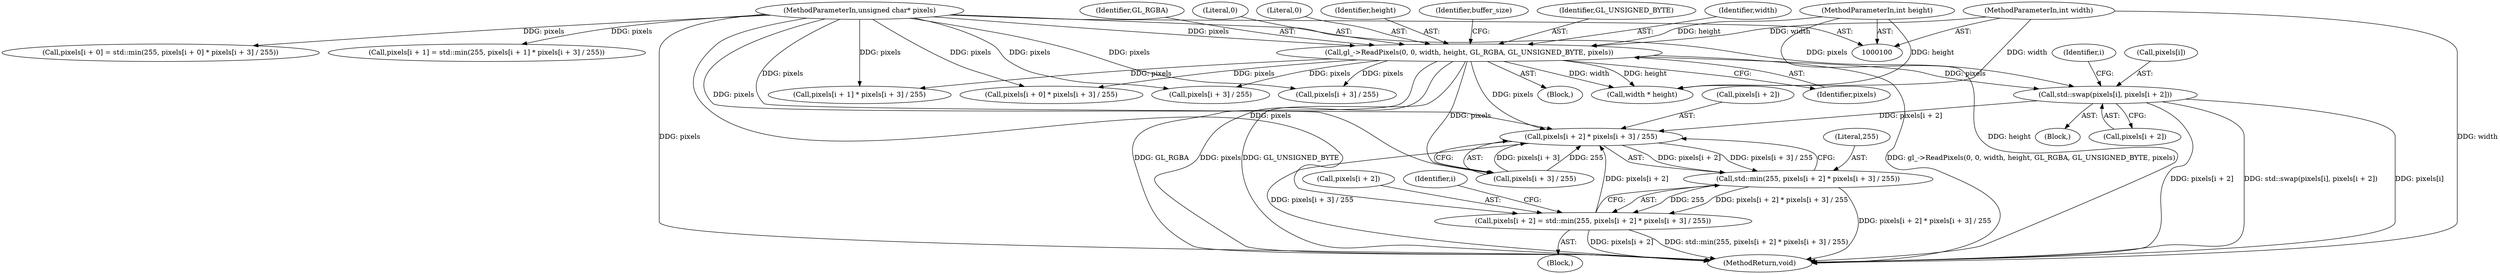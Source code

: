 digraph "0_Chrome_f6ac1dba5e36f338a490752a2cbef3339096d9fe_4@array" {
"1000164" [label="(Call,std::swap(pixels[i], pixels[i + 2]))"];
"1000131" [label="(Call,gl_->ReadPixels(0, 0, width, height, GL_RGBA, GL_UNSIGNED_BYTE, pixels))"];
"1000102" [label="(MethodParameterIn,int width)"];
"1000103" [label="(MethodParameterIn,int height)"];
"1000101" [label="(MethodParameterIn,unsigned char* pixels)"];
"1000240" [label="(Call,pixels[i + 2] * pixels[i + 3] / 255)"];
"1000238" [label="(Call,std::min(255, pixels[i + 2] * pixels[i + 3] / 255))"];
"1000232" [label="(Call,pixels[i + 2] = std::min(255, pixels[i + 2] * pixels[i + 3] / 255))"];
"1000132" [label="(Literal,0)"];
"1000190" [label="(Call,pixels[i + 0] = std::min(255, pixels[i + 0] * pixels[i + 3] / 255))"];
"1000131" [label="(Call,gl_->ReadPixels(0, 0, width, height, GL_RGBA, GL_UNSIGNED_BYTE, pixels))"];
"1000238" [label="(Call,std::min(255, pixels[i + 2] * pixels[i + 3] / 255))"];
"1000161" [label="(Identifier,i)"];
"1000233" [label="(Call,pixels[i + 2])"];
"1000211" [label="(Call,pixels[i + 1] = std::min(255, pixels[i + 1] * pixels[i + 3] / 255))"];
"1000101" [label="(MethodParameterIn,unsigned char* pixels)"];
"1000187" [label="(Identifier,i)"];
"1000133" [label="(Literal,0)"];
"1000135" [label="(Identifier,height)"];
"1000163" [label="(Block,)"];
"1000219" [label="(Call,pixels[i + 1] * pixels[i + 3] / 255)"];
"1000189" [label="(Block,)"];
"1000198" [label="(Call,pixels[i + 0] * pixels[i + 3] / 255)"];
"1000260" [label="(MethodReturn,void)"];
"1000102" [label="(MethodParameterIn,int width)"];
"1000141" [label="(Identifier,buffer_size)"];
"1000232" [label="(Call,pixels[i + 2] = std::min(255, pixels[i + 2] * pixels[i + 3] / 255))"];
"1000240" [label="(Call,pixels[i + 2] * pixels[i + 3] / 255)"];
"1000103" [label="(MethodParameterIn,int height)"];
"1000106" [label="(Block,)"];
"1000241" [label="(Call,pixels[i + 2])"];
"1000138" [label="(Identifier,pixels)"];
"1000137" [label="(Identifier,GL_UNSIGNED_BYTE)"];
"1000134" [label="(Identifier,width)"];
"1000168" [label="(Call,pixels[i + 2])"];
"1000144" [label="(Call,width * height)"];
"1000165" [label="(Call,pixels[i])"];
"1000225" [label="(Call,pixels[i + 3] / 255)"];
"1000246" [label="(Call,pixels[i + 3] / 255)"];
"1000164" [label="(Call,std::swap(pixels[i], pixels[i + 2]))"];
"1000204" [label="(Call,pixels[i + 3] / 255)"];
"1000136" [label="(Identifier,GL_RGBA)"];
"1000239" [label="(Literal,255)"];
"1000164" -> "1000163"  [label="AST: "];
"1000164" -> "1000168"  [label="CFG: "];
"1000165" -> "1000164"  [label="AST: "];
"1000168" -> "1000164"  [label="AST: "];
"1000161" -> "1000164"  [label="CFG: "];
"1000164" -> "1000260"  [label="DDG: pixels[i + 2]"];
"1000164" -> "1000260"  [label="DDG: std::swap(pixels[i], pixels[i + 2])"];
"1000164" -> "1000260"  [label="DDG: pixels[i]"];
"1000131" -> "1000164"  [label="DDG: pixels"];
"1000101" -> "1000164"  [label="DDG: pixels"];
"1000164" -> "1000240"  [label="DDG: pixels[i + 2]"];
"1000131" -> "1000106"  [label="AST: "];
"1000131" -> "1000138"  [label="CFG: "];
"1000132" -> "1000131"  [label="AST: "];
"1000133" -> "1000131"  [label="AST: "];
"1000134" -> "1000131"  [label="AST: "];
"1000135" -> "1000131"  [label="AST: "];
"1000136" -> "1000131"  [label="AST: "];
"1000137" -> "1000131"  [label="AST: "];
"1000138" -> "1000131"  [label="AST: "];
"1000141" -> "1000131"  [label="CFG: "];
"1000131" -> "1000260"  [label="DDG: GL_RGBA"];
"1000131" -> "1000260"  [label="DDG: pixels"];
"1000131" -> "1000260"  [label="DDG: GL_UNSIGNED_BYTE"];
"1000131" -> "1000260"  [label="DDG: gl_->ReadPixels(0, 0, width, height, GL_RGBA, GL_UNSIGNED_BYTE, pixels)"];
"1000102" -> "1000131"  [label="DDG: width"];
"1000103" -> "1000131"  [label="DDG: height"];
"1000101" -> "1000131"  [label="DDG: pixels"];
"1000131" -> "1000144"  [label="DDG: width"];
"1000131" -> "1000144"  [label="DDG: height"];
"1000131" -> "1000198"  [label="DDG: pixels"];
"1000131" -> "1000204"  [label="DDG: pixels"];
"1000131" -> "1000219"  [label="DDG: pixels"];
"1000131" -> "1000225"  [label="DDG: pixels"];
"1000131" -> "1000240"  [label="DDG: pixels"];
"1000131" -> "1000246"  [label="DDG: pixels"];
"1000102" -> "1000100"  [label="AST: "];
"1000102" -> "1000260"  [label="DDG: width"];
"1000102" -> "1000144"  [label="DDG: width"];
"1000103" -> "1000100"  [label="AST: "];
"1000103" -> "1000260"  [label="DDG: height"];
"1000103" -> "1000144"  [label="DDG: height"];
"1000101" -> "1000100"  [label="AST: "];
"1000101" -> "1000260"  [label="DDG: pixels"];
"1000101" -> "1000190"  [label="DDG: pixels"];
"1000101" -> "1000198"  [label="DDG: pixels"];
"1000101" -> "1000204"  [label="DDG: pixels"];
"1000101" -> "1000211"  [label="DDG: pixels"];
"1000101" -> "1000219"  [label="DDG: pixels"];
"1000101" -> "1000225"  [label="DDG: pixels"];
"1000101" -> "1000232"  [label="DDG: pixels"];
"1000101" -> "1000240"  [label="DDG: pixels"];
"1000101" -> "1000246"  [label="DDG: pixels"];
"1000240" -> "1000238"  [label="AST: "];
"1000240" -> "1000246"  [label="CFG: "];
"1000241" -> "1000240"  [label="AST: "];
"1000246" -> "1000240"  [label="AST: "];
"1000238" -> "1000240"  [label="CFG: "];
"1000240" -> "1000260"  [label="DDG: pixels[i + 3] / 255"];
"1000240" -> "1000238"  [label="DDG: pixels[i + 2]"];
"1000240" -> "1000238"  [label="DDG: pixels[i + 3] / 255"];
"1000232" -> "1000240"  [label="DDG: pixels[i + 2]"];
"1000246" -> "1000240"  [label="DDG: pixels[i + 3]"];
"1000246" -> "1000240"  [label="DDG: 255"];
"1000238" -> "1000232"  [label="AST: "];
"1000239" -> "1000238"  [label="AST: "];
"1000232" -> "1000238"  [label="CFG: "];
"1000238" -> "1000260"  [label="DDG: pixels[i + 2] * pixels[i + 3] / 255"];
"1000238" -> "1000232"  [label="DDG: 255"];
"1000238" -> "1000232"  [label="DDG: pixels[i + 2] * pixels[i + 3] / 255"];
"1000232" -> "1000189"  [label="AST: "];
"1000233" -> "1000232"  [label="AST: "];
"1000187" -> "1000232"  [label="CFG: "];
"1000232" -> "1000260"  [label="DDG: pixels[i + 2]"];
"1000232" -> "1000260"  [label="DDG: std::min(255, pixels[i + 2] * pixels[i + 3] / 255)"];
}
